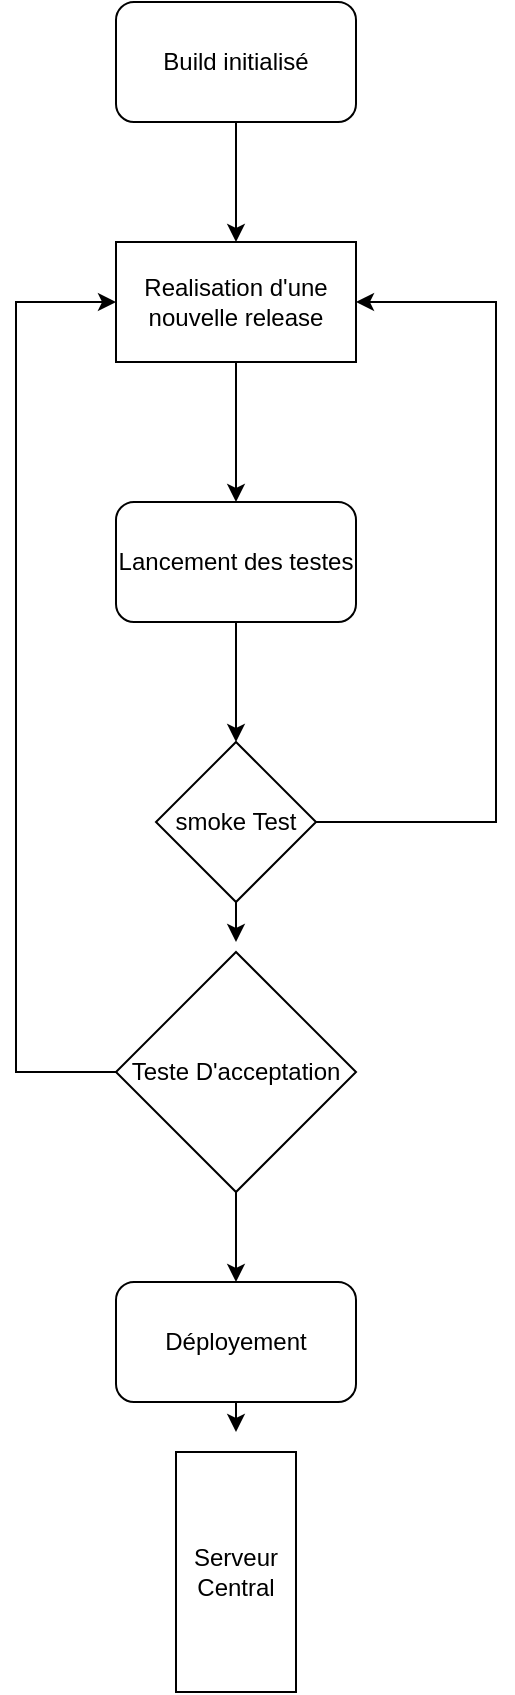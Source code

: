 <mxfile version="20.0.1" type="github">
  <diagram id="dV5EGTMWUshMltJBMqBj" name="Page-1">
    <mxGraphModel dx="870" dy="626" grid="1" gridSize="10" guides="1" tooltips="1" connect="1" arrows="1" fold="1" page="1" pageScale="1" pageWidth="827" pageHeight="1169" math="0" shadow="0">
      <root>
        <mxCell id="0" />
        <mxCell id="1" parent="0" />
        <mxCell id="BXmMsaARzzcV1XuaGJFT-1" value="Serveur Central" style="rounded=0;whiteSpace=wrap;html=1;direction=south;" vertex="1" parent="1">
          <mxGeometry x="270" y="775" width="60" height="120" as="geometry" />
        </mxCell>
        <mxCell id="BXmMsaARzzcV1XuaGJFT-11" style="edgeStyle=orthogonalEdgeStyle;rounded=0;orthogonalLoop=1;jettySize=auto;html=1;" edge="1" parent="1" source="BXmMsaARzzcV1XuaGJFT-3" target="BXmMsaARzzcV1XuaGJFT-4">
          <mxGeometry relative="1" as="geometry" />
        </mxCell>
        <mxCell id="BXmMsaARzzcV1XuaGJFT-3" value="Build initialisé" style="rounded=1;whiteSpace=wrap;html=1;" vertex="1" parent="1">
          <mxGeometry x="240" y="50" width="120" height="60" as="geometry" />
        </mxCell>
        <mxCell id="BXmMsaARzzcV1XuaGJFT-8" style="edgeStyle=orthogonalEdgeStyle;rounded=0;orthogonalLoop=1;jettySize=auto;html=1;" edge="1" parent="1" source="BXmMsaARzzcV1XuaGJFT-4" target="BXmMsaARzzcV1XuaGJFT-5">
          <mxGeometry relative="1" as="geometry" />
        </mxCell>
        <mxCell id="BXmMsaARzzcV1XuaGJFT-4" value="Realisation d&#39;une nouvelle release" style="rounded=0;whiteSpace=wrap;html=1;" vertex="1" parent="1">
          <mxGeometry x="240" y="170" width="120" height="60" as="geometry" />
        </mxCell>
        <mxCell id="BXmMsaARzzcV1XuaGJFT-9" style="edgeStyle=orthogonalEdgeStyle;rounded=0;orthogonalLoop=1;jettySize=auto;html=1;entryX=0.5;entryY=0;entryDx=0;entryDy=0;" edge="1" parent="1" source="BXmMsaARzzcV1XuaGJFT-5" target="BXmMsaARzzcV1XuaGJFT-6">
          <mxGeometry relative="1" as="geometry" />
        </mxCell>
        <mxCell id="BXmMsaARzzcV1XuaGJFT-5" value="Lancement des testes" style="rounded=1;whiteSpace=wrap;html=1;" vertex="1" parent="1">
          <mxGeometry x="240" y="300" width="120" height="60" as="geometry" />
        </mxCell>
        <mxCell id="BXmMsaARzzcV1XuaGJFT-7" style="edgeStyle=orthogonalEdgeStyle;rounded=0;orthogonalLoop=1;jettySize=auto;html=1;entryX=1;entryY=0.5;entryDx=0;entryDy=0;" edge="1" parent="1" source="BXmMsaARzzcV1XuaGJFT-6" target="BXmMsaARzzcV1XuaGJFT-4">
          <mxGeometry relative="1" as="geometry">
            <Array as="points">
              <mxPoint x="430" y="460" />
              <mxPoint x="430" y="200" />
            </Array>
          </mxGeometry>
        </mxCell>
        <mxCell id="BXmMsaARzzcV1XuaGJFT-13" style="edgeStyle=orthogonalEdgeStyle;rounded=0;orthogonalLoop=1;jettySize=auto;html=1;exitX=0.5;exitY=1;exitDx=0;exitDy=0;" edge="1" parent="1" source="BXmMsaARzzcV1XuaGJFT-6">
          <mxGeometry relative="1" as="geometry">
            <mxPoint x="300" y="520" as="targetPoint" />
          </mxGeometry>
        </mxCell>
        <mxCell id="BXmMsaARzzcV1XuaGJFT-6" value="smoke Test" style="rhombus;whiteSpace=wrap;html=1;" vertex="1" parent="1">
          <mxGeometry x="260" y="420" width="80" height="80" as="geometry" />
        </mxCell>
        <mxCell id="BXmMsaARzzcV1XuaGJFT-14" style="edgeStyle=orthogonalEdgeStyle;rounded=0;orthogonalLoop=1;jettySize=auto;html=1;exitX=0.5;exitY=1;exitDx=0;exitDy=0;" edge="1" parent="1" source="BXmMsaARzzcV1XuaGJFT-12">
          <mxGeometry relative="1" as="geometry">
            <mxPoint x="300" y="765" as="targetPoint" />
          </mxGeometry>
        </mxCell>
        <mxCell id="BXmMsaARzzcV1XuaGJFT-12" value="Déployement" style="rounded=1;whiteSpace=wrap;html=1;" vertex="1" parent="1">
          <mxGeometry x="240" y="690" width="120" height="60" as="geometry" />
        </mxCell>
        <mxCell id="BXmMsaARzzcV1XuaGJFT-18" style="edgeStyle=orthogonalEdgeStyle;rounded=0;orthogonalLoop=1;jettySize=auto;html=1;" edge="1" parent="1" source="BXmMsaARzzcV1XuaGJFT-17" target="BXmMsaARzzcV1XuaGJFT-12">
          <mxGeometry relative="1" as="geometry" />
        </mxCell>
        <mxCell id="BXmMsaARzzcV1XuaGJFT-20" style="edgeStyle=orthogonalEdgeStyle;rounded=0;orthogonalLoop=1;jettySize=auto;html=1;entryX=0;entryY=0.5;entryDx=0;entryDy=0;endArrow=classic;endFill=1;" edge="1" parent="1" source="BXmMsaARzzcV1XuaGJFT-17" target="BXmMsaARzzcV1XuaGJFT-4">
          <mxGeometry relative="1" as="geometry">
            <Array as="points">
              <mxPoint x="190" y="585" />
              <mxPoint x="190" y="200" />
            </Array>
          </mxGeometry>
        </mxCell>
        <mxCell id="BXmMsaARzzcV1XuaGJFT-17" value="Teste D&#39;acceptation" style="rhombus;whiteSpace=wrap;html=1;" vertex="1" parent="1">
          <mxGeometry x="240" y="525" width="120" height="120" as="geometry" />
        </mxCell>
      </root>
    </mxGraphModel>
  </diagram>
</mxfile>
